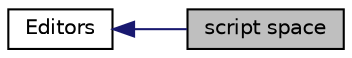 digraph structs
{
  edge [fontname="Helvetica",fontsize="10",labelfontname="Helvetica",labelfontsize="10"];
  node [fontname="Helvetica",fontsize="10",shape=record];
  rankdir=LR;
  Node0 [label="script space",height=0.2,width=0.4,color="black", fillcolor="grey75", style="filled" fontcolor="black"];
  Node1 [label="Editors",height=0.2,width=0.4,color="black", fillcolor="white", style="filled",URL="$d5/d20/group__editors.html"];
  Node1->Node0 [shape=plaintext, color="midnightblue", dir="back", style="solid"];
}
